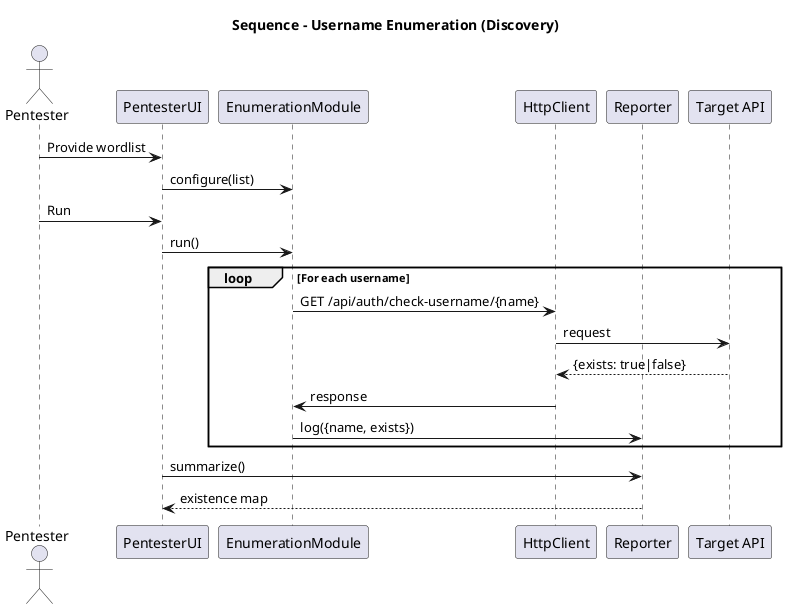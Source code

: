 @startuml aclient_seq_enum
title Sequence – Username Enumeration (Discovery)

actor Pentester as PT
participant "PentesterUI" as UI
participant "EnumerationModule" as EM
participant "HttpClient" as HTTP
participant "Reporter" as R
participant "Target API" as API

PT -> UI: Provide wordlist
UI -> EM: configure(list)
PT -> UI: Run
UI -> EM: run()
loop For each username
  EM -> HTTP: GET /api/auth/check-username/{name}
  HTTP -> API: request
  API --> HTTP: {exists: true|false}
  HTTP -> EM: response
  EM -> R: log({name, exists})
end
UI -> R: summarize()
R --> UI: existence map

@enduml
